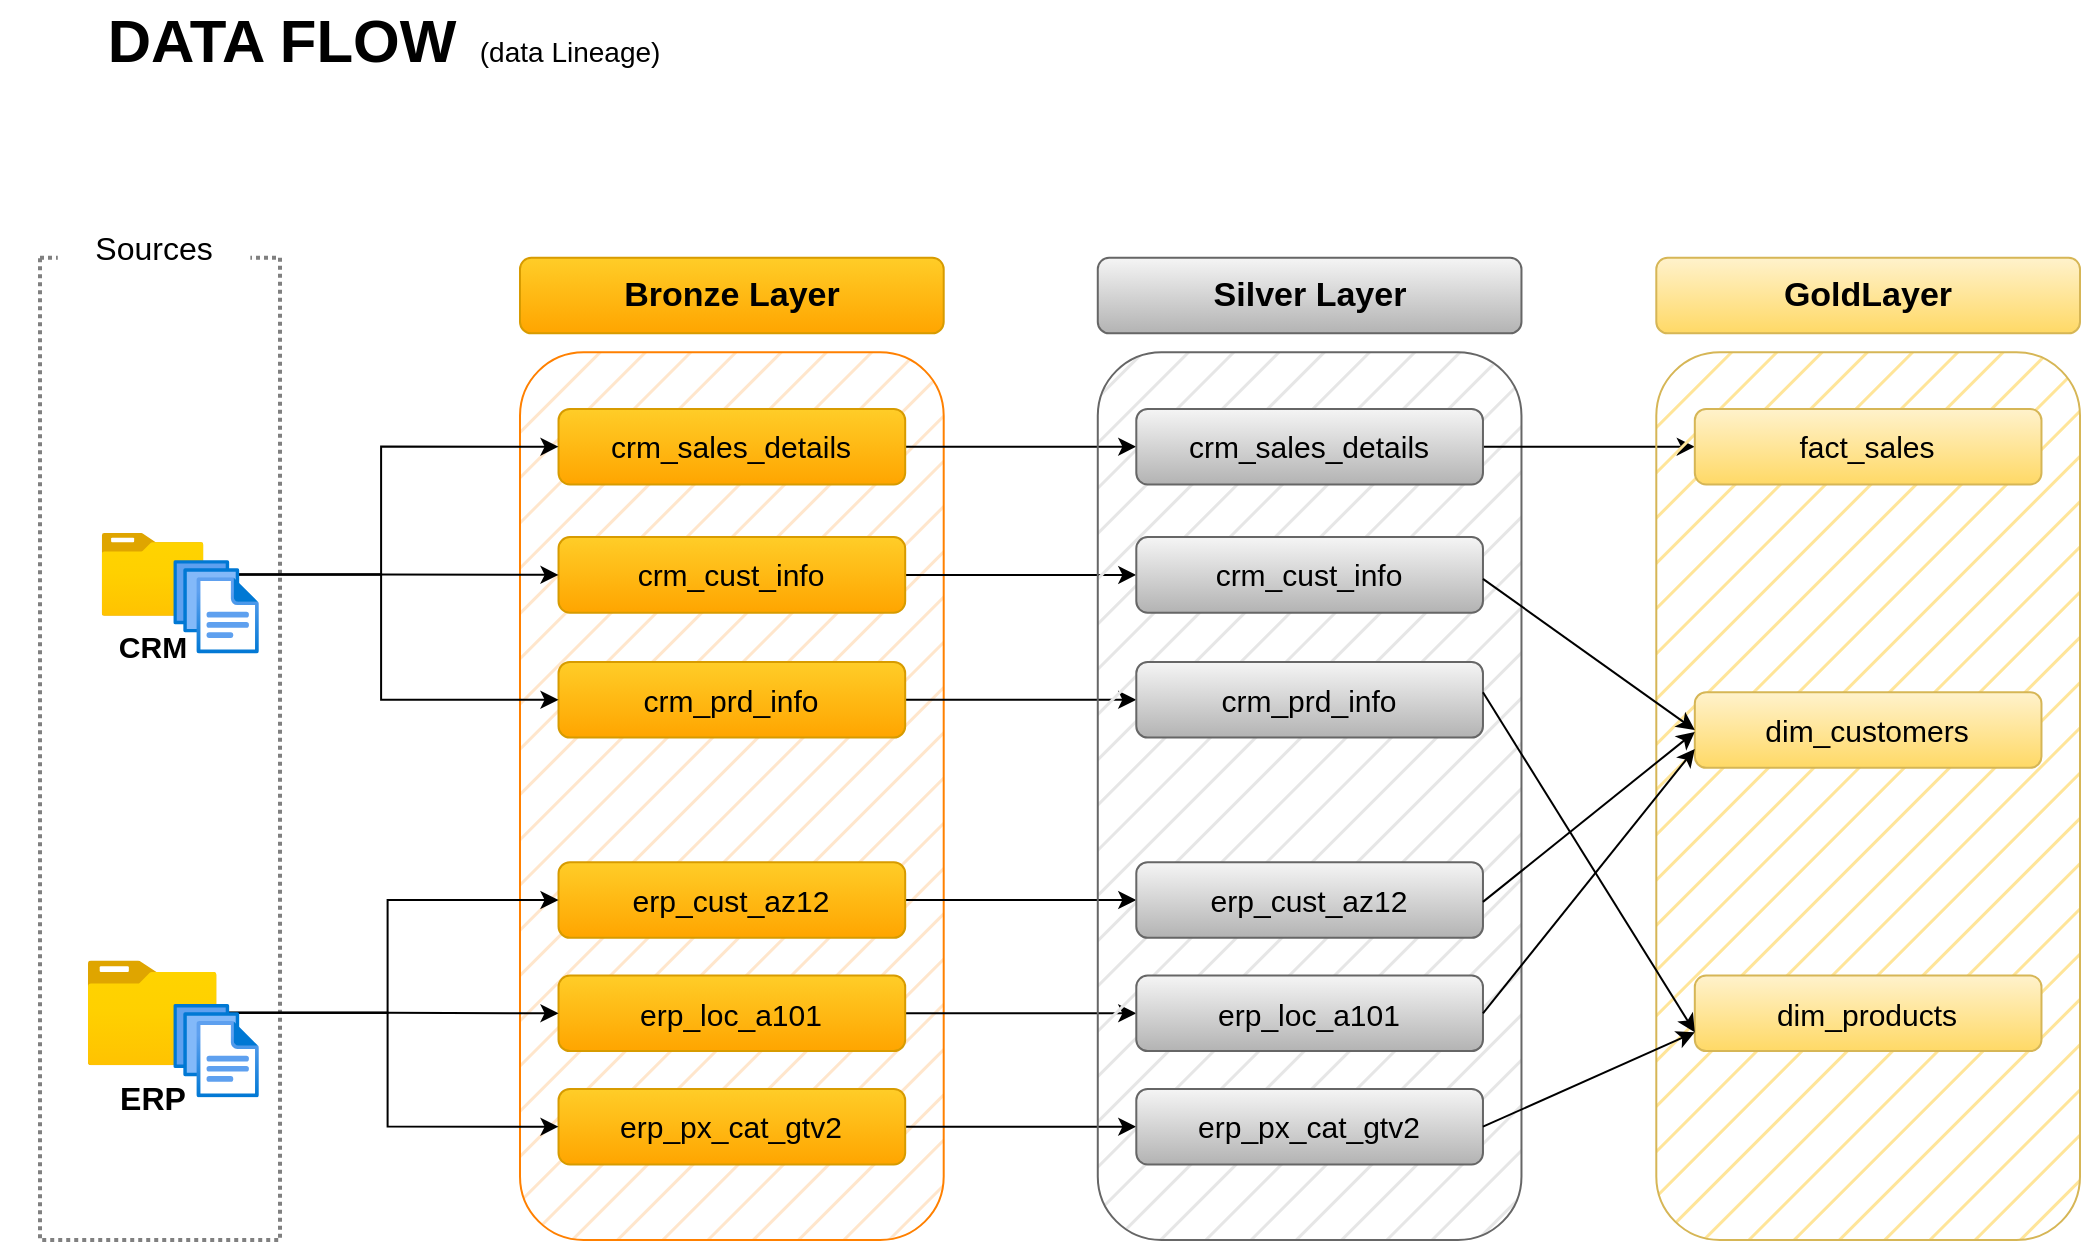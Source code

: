 <mxfile version="28.0.9">
  <diagram name="DataFlow" id="eypssSxKy8stbv5kjsSo">
    <mxGraphModel dx="2066" dy="777" grid="1" gridSize="10" guides="1" tooltips="1" connect="1" arrows="1" fold="1" page="1" pageScale="1" pageWidth="1169" pageHeight="827" math="0" shadow="0">
      <root>
        <mxCell id="0" />
        <mxCell id="1" parent="0" />
        <mxCell id="7QVmx60ZroB6r3-ESr-g-1" value="&lt;b&gt;&lt;font style=&quot;font-size: 30px;&quot;&gt;DATA FLOW&amp;nbsp;&lt;/font&gt;&lt;/b&gt; &lt;font style=&quot;font-size: 14px;&quot;&gt;(data Lineage)&lt;/font&gt;" style="text;html=1;align=center;verticalAlign=middle;whiteSpace=wrap;rounded=0;" vertex="1" parent="1">
          <mxGeometry x="80" y="40" width="340" height="40" as="geometry" />
        </mxCell>
        <mxCell id="zL8lkcLN1gQ3_7HzxLHt-76" value="" style="group" vertex="1" connectable="0" parent="1">
          <mxGeometry x="58" y="150" width="1040" height="510" as="geometry" />
        </mxCell>
        <mxCell id="zL8lkcLN1gQ3_7HzxLHt-1" value="" style="rounded=0;whiteSpace=wrap;html=1;fillColor=default;dashed=1;dashPattern=1 1;strokeWidth=2;strokeColor=#808080;" vertex="1" parent="zL8lkcLN1gQ3_7HzxLHt-76">
          <mxGeometry x="20" y="18.89" width="120" height="491.11" as="geometry" />
        </mxCell>
        <mxCell id="zL8lkcLN1gQ3_7HzxLHt-2" value="&lt;font&gt;Sources&lt;/font&gt;" style="text;html=1;align=center;verticalAlign=middle;whiteSpace=wrap;rounded=0;fillColor=default;fontSize=16;fontStyle=0" vertex="1" parent="zL8lkcLN1gQ3_7HzxLHt-76">
          <mxGeometry x="28.889" width="96.296" height="28.333" as="geometry" />
        </mxCell>
        <mxCell id="zL8lkcLN1gQ3_7HzxLHt-6" value="&lt;b&gt;&lt;font style=&quot;font-size: 17px;&quot;&gt;Bronze Layer&lt;/font&gt;&lt;/b&gt;" style="rounded=1;whiteSpace=wrap;html=1;fillColor=#ffcd28;gradientColor=#ffa500;strokeColor=#d79b00;" vertex="1" parent="zL8lkcLN1gQ3_7HzxLHt-76">
          <mxGeometry x="260" y="18.889" width="211.852" height="37.778" as="geometry" />
        </mxCell>
        <mxCell id="zL8lkcLN1gQ3_7HzxLHt-7" value="" style="rounded=1;whiteSpace=wrap;html=1;strokeColor=#FF8000;strokeWidth=1;gradientColor=none;fillStyle=hatch;fillColor=#FFE6CC;perimeterSpacing=1;" vertex="1" parent="zL8lkcLN1gQ3_7HzxLHt-76">
          <mxGeometry x="260" y="66.111" width="211.852" height="443.889" as="geometry" />
        </mxCell>
        <mxCell id="zL8lkcLN1gQ3_7HzxLHt-57" style="edgeStyle=orthogonalEdgeStyle;rounded=0;orthogonalLoop=1;jettySize=auto;html=1;" edge="1" parent="zL8lkcLN1gQ3_7HzxLHt-76" source="zL8lkcLN1gQ3_7HzxLHt-8" target="zL8lkcLN1gQ3_7HzxLHt-32">
          <mxGeometry relative="1" as="geometry" />
        </mxCell>
        <mxCell id="zL8lkcLN1gQ3_7HzxLHt-8" value="crm_sales_details" style="rounded=1;whiteSpace=wrap;html=1;fontSize=15;fillColor=#ffcd28;gradientColor=#ffa500;strokeColor=#d79b00;" vertex="1" parent="zL8lkcLN1gQ3_7HzxLHt-76">
          <mxGeometry x="279.259" y="94.444" width="173.333" height="37.778" as="geometry" />
        </mxCell>
        <mxCell id="zL8lkcLN1gQ3_7HzxLHt-59" style="edgeStyle=orthogonalEdgeStyle;rounded=0;orthogonalLoop=1;jettySize=auto;html=1;entryX=0;entryY=0.5;entryDx=0;entryDy=0;" edge="1" parent="zL8lkcLN1gQ3_7HzxLHt-76" source="zL8lkcLN1gQ3_7HzxLHt-9" target="zL8lkcLN1gQ3_7HzxLHt-33">
          <mxGeometry relative="1" as="geometry" />
        </mxCell>
        <mxCell id="zL8lkcLN1gQ3_7HzxLHt-9" value="crm_prd_info" style="rounded=1;whiteSpace=wrap;html=1;fontSize=15;fillColor=#ffcd28;gradientColor=#ffa500;strokeColor=#d79b00;" vertex="1" parent="zL8lkcLN1gQ3_7HzxLHt-76">
          <mxGeometry x="279.259" y="221.0" width="173.333" height="37.778" as="geometry" />
        </mxCell>
        <mxCell id="zL8lkcLN1gQ3_7HzxLHt-58" style="edgeStyle=orthogonalEdgeStyle;rounded=0;orthogonalLoop=1;jettySize=auto;html=1;entryX=0;entryY=0.5;entryDx=0;entryDy=0;" edge="1" parent="zL8lkcLN1gQ3_7HzxLHt-76" source="zL8lkcLN1gQ3_7HzxLHt-10" target="zL8lkcLN1gQ3_7HzxLHt-34">
          <mxGeometry relative="1" as="geometry" />
        </mxCell>
        <mxCell id="zL8lkcLN1gQ3_7HzxLHt-10" value="crm_cust_info" style="rounded=1;whiteSpace=wrap;html=1;fontSize=15;fillColor=#ffcd28;gradientColor=#ffa500;strokeColor=#d79b00;" vertex="1" parent="zL8lkcLN1gQ3_7HzxLHt-76">
          <mxGeometry x="279.259" y="158.553" width="173.333" height="37.778" as="geometry" />
        </mxCell>
        <mxCell id="zL8lkcLN1gQ3_7HzxLHt-60" style="edgeStyle=orthogonalEdgeStyle;rounded=0;orthogonalLoop=1;jettySize=auto;html=1;entryX=0;entryY=0.5;entryDx=0;entryDy=0;" edge="1" parent="zL8lkcLN1gQ3_7HzxLHt-76" source="zL8lkcLN1gQ3_7HzxLHt-11" target="zL8lkcLN1gQ3_7HzxLHt-35">
          <mxGeometry relative="1" as="geometry" />
        </mxCell>
        <mxCell id="zL8lkcLN1gQ3_7HzxLHt-11" value="erp_cust_az12" style="rounded=1;whiteSpace=wrap;html=1;fontSize=15;fillColor=#ffcd28;gradientColor=#ffa500;strokeColor=#d79b00;" vertex="1" parent="zL8lkcLN1gQ3_7HzxLHt-76">
          <mxGeometry x="279.259" y="321.111" width="173.333" height="37.778" as="geometry" />
        </mxCell>
        <mxCell id="zL8lkcLN1gQ3_7HzxLHt-61" style="edgeStyle=orthogonalEdgeStyle;rounded=0;orthogonalLoop=1;jettySize=auto;html=1;entryX=0;entryY=0.5;entryDx=0;entryDy=0;" edge="1" parent="zL8lkcLN1gQ3_7HzxLHt-76" source="zL8lkcLN1gQ3_7HzxLHt-12" target="zL8lkcLN1gQ3_7HzxLHt-36">
          <mxGeometry relative="1" as="geometry" />
        </mxCell>
        <mxCell id="zL8lkcLN1gQ3_7HzxLHt-12" value="erp_loc_a101" style="rounded=1;whiteSpace=wrap;html=1;fontSize=15;fillColor=#ffcd28;gradientColor=#ffa500;strokeColor=#d79b00;" vertex="1" parent="zL8lkcLN1gQ3_7HzxLHt-76">
          <mxGeometry x="279.259" y="377.778" width="173.333" height="37.778" as="geometry" />
        </mxCell>
        <mxCell id="zL8lkcLN1gQ3_7HzxLHt-62" style="edgeStyle=orthogonalEdgeStyle;rounded=0;orthogonalLoop=1;jettySize=auto;html=1;entryX=0;entryY=0.5;entryDx=0;entryDy=0;" edge="1" parent="zL8lkcLN1gQ3_7HzxLHt-76" source="zL8lkcLN1gQ3_7HzxLHt-13" target="zL8lkcLN1gQ3_7HzxLHt-37">
          <mxGeometry relative="1" as="geometry" />
        </mxCell>
        <mxCell id="zL8lkcLN1gQ3_7HzxLHt-13" value="erp_px_cat_gtv2" style="rounded=1;whiteSpace=wrap;html=1;fontSize=15;fillColor=#ffcd28;gradientColor=#ffa500;strokeColor=#d79b00;" vertex="1" parent="zL8lkcLN1gQ3_7HzxLHt-76">
          <mxGeometry x="279.259" y="434.444" width="173.333" height="37.778" as="geometry" />
        </mxCell>
        <mxCell id="zL8lkcLN1gQ3_7HzxLHt-30" value="&lt;b&gt;&lt;font style=&quot;font-size: 17px;&quot;&gt;Silver Layer&lt;/font&gt;&lt;/b&gt;" style="rounded=1;whiteSpace=wrap;html=1;fillColor=#f5f5f5;gradientColor=#b3b3b3;strokeColor=#666666;" vertex="1" parent="zL8lkcLN1gQ3_7HzxLHt-76">
          <mxGeometry x="548.889" y="18.889" width="211.852" height="37.778" as="geometry" />
        </mxCell>
        <mxCell id="zL8lkcLN1gQ3_7HzxLHt-31" value="" style="rounded=1;whiteSpace=wrap;html=1;strokeColor=#666666;strokeWidth=1;gradientColor=none;fillStyle=hatch;fillColor=#E6E6E6;perimeterSpacing=1;" vertex="1" parent="zL8lkcLN1gQ3_7HzxLHt-76">
          <mxGeometry x="548.889" y="66.111" width="211.852" height="443.889" as="geometry" />
        </mxCell>
        <mxCell id="zL8lkcLN1gQ3_7HzxLHt-63" style="edgeStyle=orthogonalEdgeStyle;rounded=0;orthogonalLoop=1;jettySize=auto;html=1;entryX=0;entryY=0.5;entryDx=0;entryDy=0;" edge="1" parent="zL8lkcLN1gQ3_7HzxLHt-76" source="zL8lkcLN1gQ3_7HzxLHt-32" target="zL8lkcLN1gQ3_7HzxLHt-42">
          <mxGeometry relative="1" as="geometry" />
        </mxCell>
        <mxCell id="zL8lkcLN1gQ3_7HzxLHt-32" value="crm_sales_details" style="rounded=1;whiteSpace=wrap;html=1;fontSize=15;fillColor=#f5f5f5;gradientColor=#b3b3b3;strokeColor=#666666;" vertex="1" parent="zL8lkcLN1gQ3_7HzxLHt-76">
          <mxGeometry x="568.148" y="94.444" width="173.333" height="37.778" as="geometry" />
        </mxCell>
        <mxCell id="zL8lkcLN1gQ3_7HzxLHt-33" value="crm_prd_info" style="rounded=1;whiteSpace=wrap;html=1;fontSize=15;fillColor=#f5f5f5;gradientColor=#b3b3b3;strokeColor=#666666;" vertex="1" parent="zL8lkcLN1gQ3_7HzxLHt-76">
          <mxGeometry x="568.148" y="221.0" width="173.333" height="37.778" as="geometry" />
        </mxCell>
        <mxCell id="zL8lkcLN1gQ3_7HzxLHt-34" value="crm_cust_info" style="rounded=1;whiteSpace=wrap;html=1;fontSize=15;fillColor=#f5f5f5;gradientColor=#b3b3b3;strokeColor=#666666;" vertex="1" parent="zL8lkcLN1gQ3_7HzxLHt-76">
          <mxGeometry x="568.148" y="158.553" width="173.333" height="37.778" as="geometry" />
        </mxCell>
        <mxCell id="zL8lkcLN1gQ3_7HzxLHt-35" value="erp_cust_az12" style="rounded=1;whiteSpace=wrap;html=1;fontSize=15;fillColor=#f5f5f5;gradientColor=#b3b3b3;strokeColor=#666666;" vertex="1" parent="zL8lkcLN1gQ3_7HzxLHt-76">
          <mxGeometry x="568.148" y="321.111" width="173.333" height="37.778" as="geometry" />
        </mxCell>
        <mxCell id="zL8lkcLN1gQ3_7HzxLHt-36" value="erp_loc_a101" style="rounded=1;whiteSpace=wrap;html=1;fontSize=15;fillColor=#f5f5f5;gradientColor=#b3b3b3;strokeColor=#666666;" vertex="1" parent="zL8lkcLN1gQ3_7HzxLHt-76">
          <mxGeometry x="568.148" y="377.778" width="173.333" height="37.778" as="geometry" />
        </mxCell>
        <mxCell id="zL8lkcLN1gQ3_7HzxLHt-37" value="erp_px_cat_gtv2" style="rounded=1;whiteSpace=wrap;html=1;fontSize=15;fillColor=#f5f5f5;gradientColor=#b3b3b3;strokeColor=#666666;" vertex="1" parent="zL8lkcLN1gQ3_7HzxLHt-76">
          <mxGeometry x="568.148" y="434.444" width="173.333" height="37.778" as="geometry" />
        </mxCell>
        <mxCell id="zL8lkcLN1gQ3_7HzxLHt-38" value="&lt;b&gt;&lt;font style=&quot;font-size: 17px;&quot;&gt;GoldLayer&lt;/font&gt;&lt;/b&gt;" style="rounded=1;whiteSpace=wrap;html=1;fillColor=#fff2cc;gradientColor=#ffd966;strokeColor=#d6b656;" vertex="1" parent="zL8lkcLN1gQ3_7HzxLHt-76">
          <mxGeometry x="828.148" y="18.889" width="211.852" height="37.778" as="geometry" />
        </mxCell>
        <mxCell id="zL8lkcLN1gQ3_7HzxLHt-39" value="" style="rounded=1;whiteSpace=wrap;html=1;strokeColor=#d6b656;strokeWidth=1;gradientColor=none;fillStyle=hatch;fillColor=#FFE599;perimeterSpacing=1;" vertex="1" parent="zL8lkcLN1gQ3_7HzxLHt-76">
          <mxGeometry x="828.148" y="66.111" width="211.852" height="443.889" as="geometry" />
        </mxCell>
        <mxCell id="zL8lkcLN1gQ3_7HzxLHt-42" value="fact_sales" style="rounded=1;whiteSpace=wrap;html=1;fontSize=15;fillColor=#fff2cc;gradientColor=#ffd966;strokeColor=#d6b656;" vertex="1" parent="zL8lkcLN1gQ3_7HzxLHt-76">
          <mxGeometry x="847.407" y="94.444" width="173.333" height="37.778" as="geometry" />
        </mxCell>
        <mxCell id="zL8lkcLN1gQ3_7HzxLHt-43" value="dim_customers" style="rounded=1;whiteSpace=wrap;html=1;fontSize=15;fillColor=#fff2cc;gradientColor=#ffd966;strokeColor=#d6b656;" vertex="1" parent="zL8lkcLN1gQ3_7HzxLHt-76">
          <mxGeometry x="847.407" y="236.111" width="173.333" height="37.778" as="geometry" />
        </mxCell>
        <mxCell id="zL8lkcLN1gQ3_7HzxLHt-45" value="dim_products" style="rounded=1;whiteSpace=wrap;html=1;fontSize=15;fillColor=#fff2cc;gradientColor=#ffd966;strokeColor=#d6b656;" vertex="1" parent="zL8lkcLN1gQ3_7HzxLHt-76">
          <mxGeometry x="847.407" y="377.778" width="173.333" height="37.778" as="geometry" />
        </mxCell>
        <mxCell id="zL8lkcLN1gQ3_7HzxLHt-54" style="edgeStyle=orthogonalEdgeStyle;rounded=0;orthogonalLoop=1;jettySize=auto;html=1;entryX=0;entryY=0.5;entryDx=0;entryDy=0;" edge="1" parent="zL8lkcLN1gQ3_7HzxLHt-76" source="zL8lkcLN1gQ3_7HzxLHt-46" target="zL8lkcLN1gQ3_7HzxLHt-11">
          <mxGeometry relative="1" as="geometry" />
        </mxCell>
        <mxCell id="zL8lkcLN1gQ3_7HzxLHt-55" style="edgeStyle=orthogonalEdgeStyle;rounded=0;orthogonalLoop=1;jettySize=auto;html=1;entryX=0;entryY=0.5;entryDx=0;entryDy=0;" edge="1" parent="zL8lkcLN1gQ3_7HzxLHt-76" source="zL8lkcLN1gQ3_7HzxLHt-46" target="zL8lkcLN1gQ3_7HzxLHt-12">
          <mxGeometry relative="1" as="geometry" />
        </mxCell>
        <mxCell id="zL8lkcLN1gQ3_7HzxLHt-56" style="edgeStyle=orthogonalEdgeStyle;rounded=0;orthogonalLoop=1;jettySize=auto;html=1;entryX=0;entryY=0.5;entryDx=0;entryDy=0;" edge="1" parent="zL8lkcLN1gQ3_7HzxLHt-76" source="zL8lkcLN1gQ3_7HzxLHt-46" target="zL8lkcLN1gQ3_7HzxLHt-13">
          <mxGeometry relative="1" as="geometry" />
        </mxCell>
        <mxCell id="zL8lkcLN1gQ3_7HzxLHt-46" value="&lt;b&gt;&lt;font style=&quot;font-size: 16px;&quot;&gt;ERP&lt;/font&gt;&lt;/b&gt;" style="image;aspect=fixed;html=1;points=[];align=center;fontSize=12;image=img/lib/azure2/general/Folder_Blank.svg;" vertex="1" parent="zL8lkcLN1gQ3_7HzxLHt-76">
          <mxGeometry x="43.815" y="370.222" width="64.546" height="52.385" as="geometry" />
        </mxCell>
        <mxCell id="zL8lkcLN1gQ3_7HzxLHt-51" style="edgeStyle=orthogonalEdgeStyle;rounded=0;orthogonalLoop=1;jettySize=auto;html=1;entryX=0;entryY=0.5;entryDx=0;entryDy=0;" edge="1" parent="zL8lkcLN1gQ3_7HzxLHt-76" source="zL8lkcLN1gQ3_7HzxLHt-47" target="zL8lkcLN1gQ3_7HzxLHt-10">
          <mxGeometry relative="1" as="geometry" />
        </mxCell>
        <mxCell id="zL8lkcLN1gQ3_7HzxLHt-52" style="edgeStyle=orthogonalEdgeStyle;rounded=0;orthogonalLoop=1;jettySize=auto;html=1;entryX=0;entryY=0.5;entryDx=0;entryDy=0;" edge="1" parent="zL8lkcLN1gQ3_7HzxLHt-76" source="zL8lkcLN1gQ3_7HzxLHt-47" target="zL8lkcLN1gQ3_7HzxLHt-9">
          <mxGeometry relative="1" as="geometry" />
        </mxCell>
        <mxCell id="zL8lkcLN1gQ3_7HzxLHt-53" style="edgeStyle=orthogonalEdgeStyle;rounded=0;orthogonalLoop=1;jettySize=auto;html=1;entryX=0;entryY=0.5;entryDx=0;entryDy=0;" edge="1" parent="zL8lkcLN1gQ3_7HzxLHt-76" source="zL8lkcLN1gQ3_7HzxLHt-47" target="zL8lkcLN1gQ3_7HzxLHt-8">
          <mxGeometry relative="1" as="geometry" />
        </mxCell>
        <mxCell id="zL8lkcLN1gQ3_7HzxLHt-47" value="&lt;b&gt;&lt;font style=&quot;font-size: 15px;&quot;&gt;CRM&lt;/font&gt;&lt;/b&gt;" style="image;aspect=fixed;html=1;points=[];align=center;fontSize=12;image=img/lib/azure2/general/Folder_Blank.svg;" vertex="1" parent="zL8lkcLN1gQ3_7HzxLHt-76">
          <mxGeometry x="50.796" y="156.561" width="50.982" height="41.375" as="geometry" />
        </mxCell>
        <mxCell id="zL8lkcLN1gQ3_7HzxLHt-48" value="" style="image;aspect=fixed;html=1;points=[];align=center;fontSize=12;image=img/lib/azure2/general/Files.svg;" vertex="1" parent="zL8lkcLN1gQ3_7HzxLHt-76">
          <mxGeometry x="86.667" y="170.0" width="42.759" height="46.772" as="geometry" />
        </mxCell>
        <mxCell id="zL8lkcLN1gQ3_7HzxLHt-49" value="" style="image;aspect=fixed;html=1;points=[];align=center;fontSize=12;image=img/lib/azure2/general/Files.svg;" vertex="1" parent="zL8lkcLN1gQ3_7HzxLHt-76">
          <mxGeometry x="86.667" y="391.944" width="42.759" height="46.772" as="geometry" />
        </mxCell>
        <mxCell id="zL8lkcLN1gQ3_7HzxLHt-70" value="" style="endArrow=classic;html=1;rounded=0;entryX=0;entryY=0.5;entryDx=0;entryDy=0;" edge="1" parent="zL8lkcLN1gQ3_7HzxLHt-76" target="zL8lkcLN1gQ3_7HzxLHt-43">
          <mxGeometry width="50" height="50" relative="1" as="geometry">
            <mxPoint x="741.481" y="179.444" as="sourcePoint" />
            <mxPoint x="789.63" y="132.222" as="targetPoint" />
          </mxGeometry>
        </mxCell>
        <mxCell id="zL8lkcLN1gQ3_7HzxLHt-71" value="" style="endArrow=classic;html=1;rounded=0;" edge="1" parent="zL8lkcLN1gQ3_7HzxLHt-76">
          <mxGeometry width="50" height="50" relative="1" as="geometry">
            <mxPoint x="741.481" y="340.944" as="sourcePoint" />
            <mxPoint x="847.407" y="255.944" as="targetPoint" />
          </mxGeometry>
        </mxCell>
        <mxCell id="zL8lkcLN1gQ3_7HzxLHt-72" value="" style="endArrow=classic;html=1;rounded=0;" edge="1" parent="zL8lkcLN1gQ3_7HzxLHt-76">
          <mxGeometry width="50" height="50" relative="1" as="geometry">
            <mxPoint x="741.481" y="236.111" as="sourcePoint" />
            <mxPoint x="847.407" y="406.111" as="targetPoint" />
            <Array as="points" />
          </mxGeometry>
        </mxCell>
        <mxCell id="zL8lkcLN1gQ3_7HzxLHt-73" value="" style="endArrow=classic;html=1;rounded=0;" edge="1" parent="zL8lkcLN1gQ3_7HzxLHt-76">
          <mxGeometry width="50" height="50" relative="1" as="geometry">
            <mxPoint x="741.481" y="453.333" as="sourcePoint" />
            <mxPoint x="847.407" y="406.111" as="targetPoint" />
          </mxGeometry>
        </mxCell>
        <mxCell id="zL8lkcLN1gQ3_7HzxLHt-75" value="" style="endArrow=classic;html=1;rounded=0;" edge="1" parent="zL8lkcLN1gQ3_7HzxLHt-76">
          <mxGeometry width="50" height="50" relative="1" as="geometry">
            <mxPoint x="741.481" y="396.667" as="sourcePoint" />
            <mxPoint x="847.407" y="264.444" as="targetPoint" />
          </mxGeometry>
        </mxCell>
      </root>
    </mxGraphModel>
  </diagram>
</mxfile>

